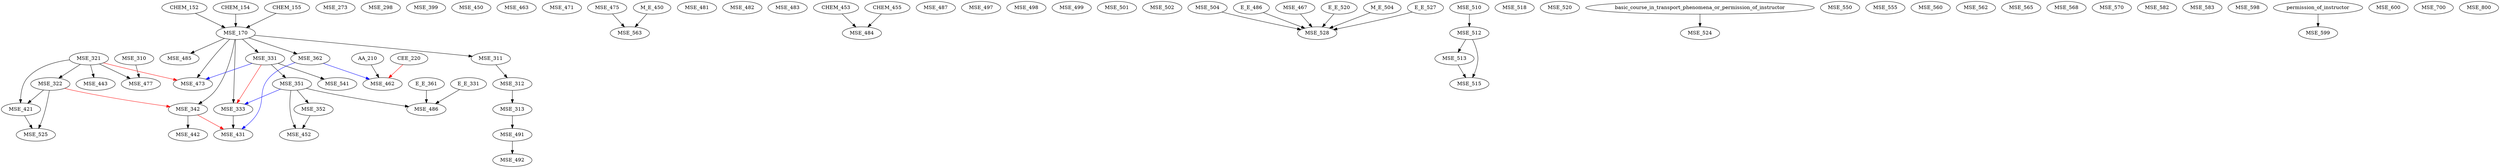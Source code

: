 digraph G {
    edge [color=black];
    CHEM_152 -> MSE_170;
    CHEM_154 -> MSE_170;
    CHEM_155 -> MSE_170;
    MSE_273;
    MSE_298;
    MSE_310;
    edge [color=black];
    MSE_170 -> MSE_311;
    edge [color=black];
    MSE_311 -> MSE_312;
    edge [color=black];
    MSE_312 -> MSE_313;
    MSE_321;
    edge [color=black];
    MSE_321 -> MSE_322;
    edge [color=black];
    MSE_170 -> MSE_331;
    edge [color=black];
    MSE_170 -> MSE_333;
    edge [color=red];
    MSE_331 -> MSE_333;
    edge [color=blue];
    MSE_351 -> MSE_333;
    edge [color=black];
    MSE_170 -> MSE_342;
    edge [color=red];
    MSE_322 -> MSE_342;
    edge [color=black];
    MSE_331 -> MSE_351;
    edge [color=black];
    MSE_351 -> MSE_352;
    edge [color=black];
    MSE_170 -> MSE_362;
    MSE_399;
    edge [color=black];
    MSE_321 -> MSE_421;
    MSE_322 -> MSE_421;
    edge [color=black];
    MSE_333 -> MSE_431;
    edge [color=red];
    MSE_342 -> MSE_431;
    edge [color=blue];
    MSE_362 -> MSE_431;
    edge [color=black];
    MSE_342 -> MSE_442;
    edge [color=black];
    MSE_321 -> MSE_443;
    MSE_450;
    edge [color=black];
    MSE_351 -> MSE_452;
    MSE_352 -> MSE_452;
    edge [color=black];
    AA_210 -> MSE_462;
    edge [color=red];
    CEE_220 -> MSE_462;
    edge [color=blue];
    MSE_362 -> MSE_462;
    MSE_463;
    MSE_471;
    edge [color=black];
    MSE_170 -> MSE_473;
    edge [color=red];
    MSE_321 -> MSE_473;
    edge [color=blue];
    MSE_331 -> MSE_473;
    MSE_475;
    edge [color=black];
    MSE_310 -> MSE_477;
    MSE_321 -> MSE_477;
    MSE_481;
    MSE_482;
    MSE_483;
    edge [color=black];
    CHEM_453 -> MSE_484;
    CHEM_455 -> MSE_484;
    edge [color=black];
    MSE_170 -> MSE_485;
    edge [color=black];
    E_E_331 -> MSE_486;
    E_E_361 -> MSE_486;
    MSE_351 -> MSE_486;
    MSE_487;
    edge [color=black];
    MSE_313 -> MSE_491;
    edge [color=black];
    MSE_491 -> MSE_492;
    MSE_497;
    MSE_498;
    MSE_499;
    MSE_501;
    MSE_502;
    MSE_504;
    MSE_510;
    edge [color=black];
    MSE_510 -> MSE_512;
    edge [color=black];
    MSE_512 -> MSE_513;
    edge [color=black];
    MSE_512 -> MSE_515;
    MSE_513 -> MSE_515;
    MSE_518;
    MSE_520;
    edge [color=black];
    basic_course_in_transport_phenomena_or_permission_of_instructor -> MSE_524;
    edge [color=black];
    MSE_322 -> MSE_525;
    MSE_421 -> MSE_525;
    edge [color=black];
    E_E_486 -> MSE_528;
    MSE_467 -> MSE_528;
    E_E_520 -> MSE_528;
    M_E_504 -> MSE_528;
    MSE_504 -> MSE_528;
    E_E_527 -> MSE_528;
    edge [color=black];
    MSE_331 -> MSE_541;
    MSE_550;
    MSE_555;
    MSE_560;
    MSE_562;
    edge [color=black];
    MSE_475 -> MSE_563;
    M_E_450 -> MSE_563;
    MSE_565;
    MSE_568;
    MSE_570;
    MSE_582;
    MSE_583;
    MSE_598;
    edge [color=black];
    permission_of_instructor -> MSE_599;
    MSE_600;
    MSE_700;
    MSE_800;
}

